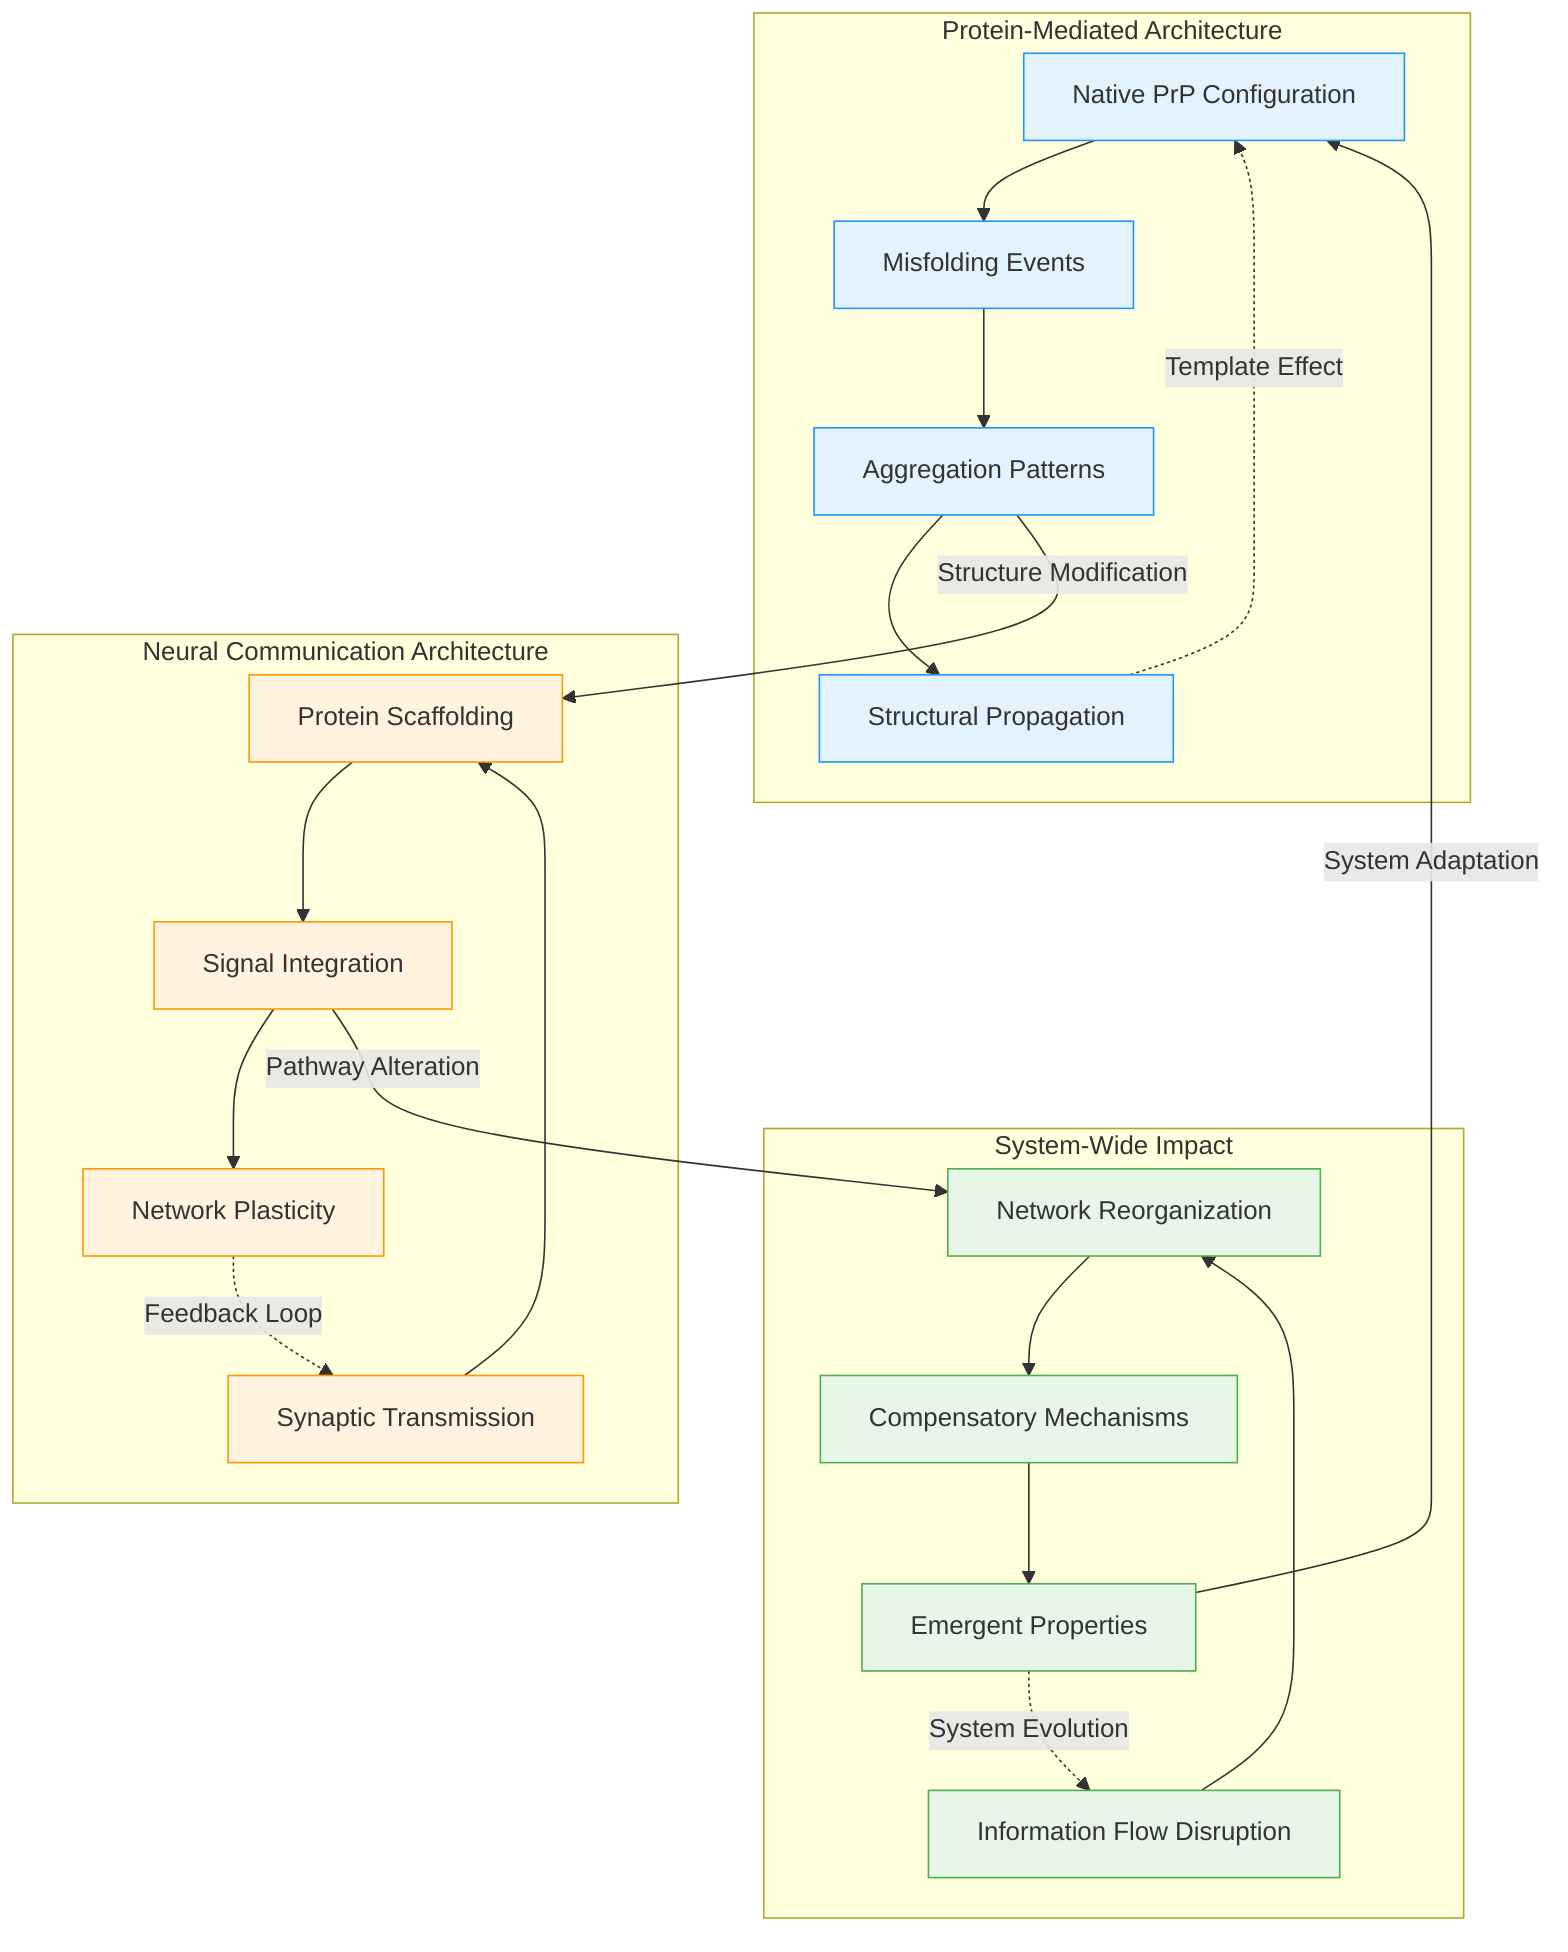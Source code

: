 flowchart TB
    subgraph ProteinDynamics["Protein-Mediated Architecture"]
        direction TB
        P1[Native PrP Configuration]
        P2[Misfolding Events]
        P3[Aggregation Patterns]
        P4[Structural Propagation]
        
        P1 --> P2
        P2 --> P3
        P3 --> P4
        P4 -.->|Template Effect| P1
    end

    subgraph NeuralPathways["Neural Communication Architecture"]
        direction LR
        N1[Synaptic Transmission]
        N2[Protein Scaffolding]
        N3[Signal Integration]
        N4[Network Plasticity]
        
        N1 --> N2
        N2 --> N3
        N3 --> N4
        N4 -.->|Feedback Loop| N1
    end

    subgraph SystemicEffects["System-Wide Impact"]
        direction TB
        S1[Information Flow Disruption]
        S2[Network Reorganization]
        S3[Compensatory Mechanisms]
        S4[Emergent Properties]
        
        S1 --> S2
        S2 --> S3
        S3 --> S4
        S4 -.->|System Evolution| S1
    end

    P3 -->|Structure Modification| N2
    N3 -->|Pathway Alteration| S2
    S4 -->|System Adaptation| P1

    %% Styling
    classDef protein fill:#e3f2fd,stroke:#2196F3
    classDef neural fill:#fff3e0,stroke:#FF9800
    classDef systemic fill:#e8f5e9,stroke:#4CAF50

    class P1,P2,P3,P4 protein
    class N1,N2,N3,N4 neural
    class S1,S2,S3,S4 systemic
